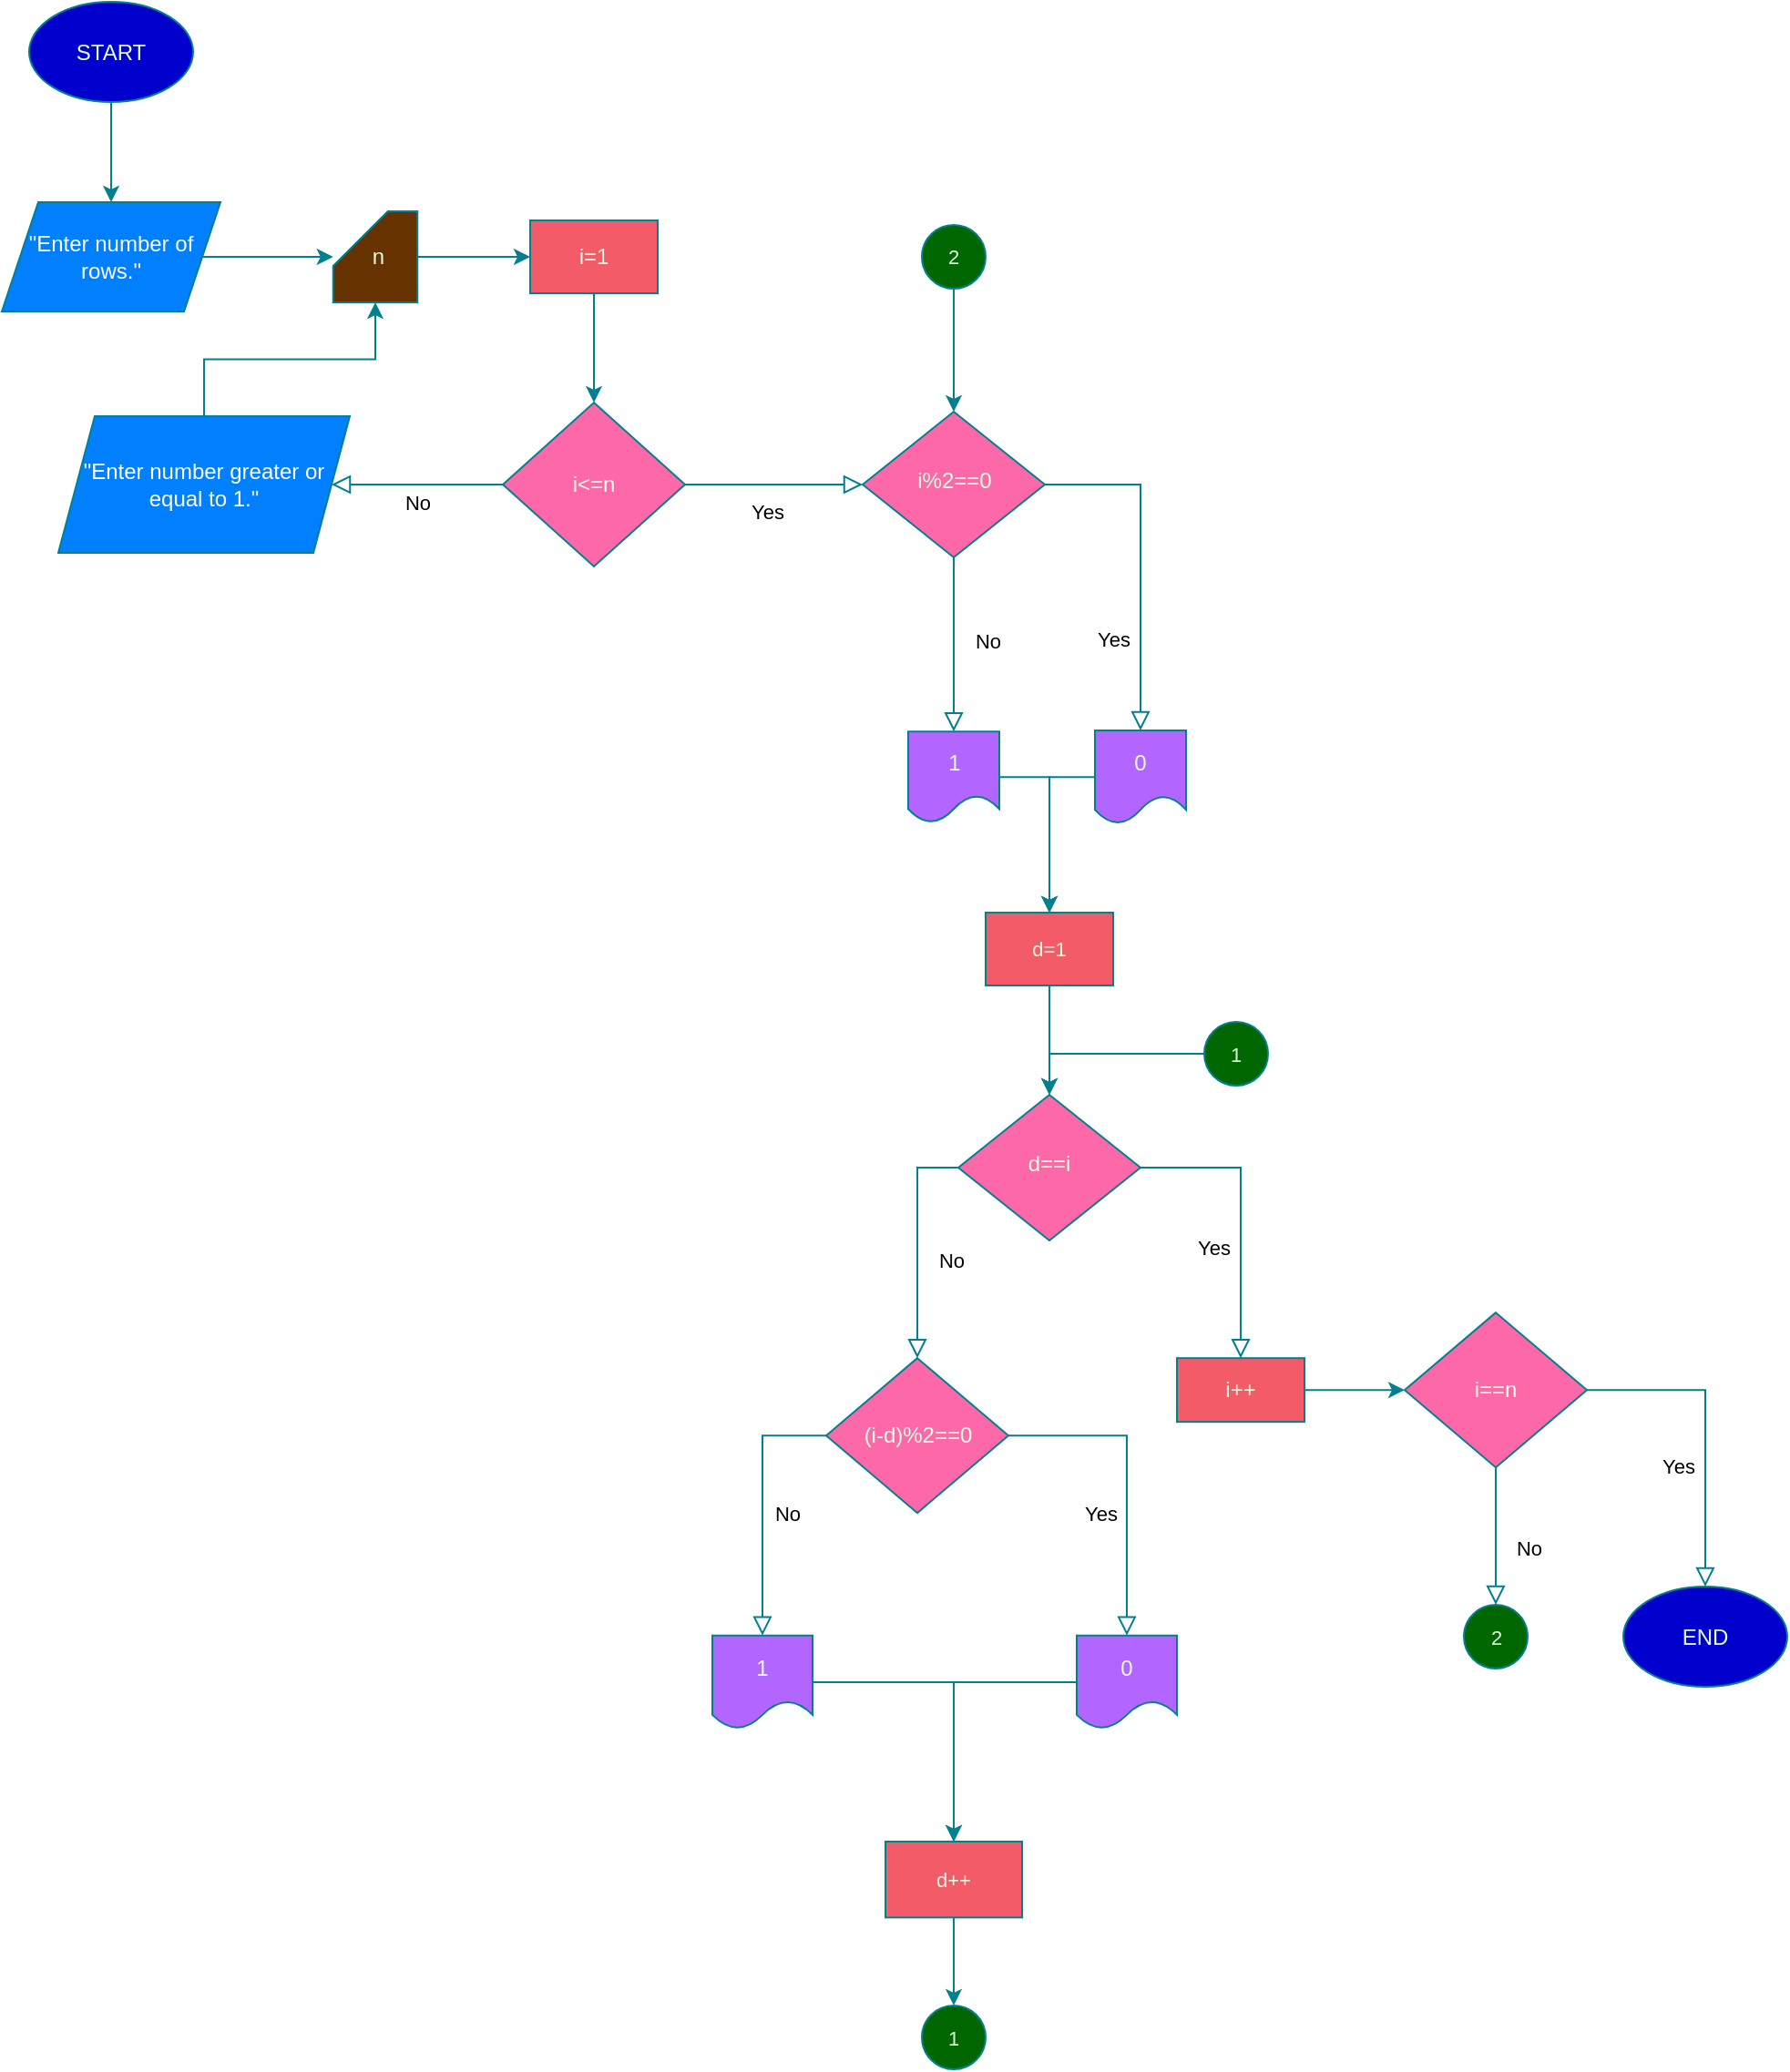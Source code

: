 <mxfile version="22.1.1" type="github">
  <diagram id="C5RBs43oDa-KdzZeNtuy" name="Page-1">
    <mxGraphModel dx="1865" dy="2307" grid="1" gridSize="10" guides="1" tooltips="1" connect="1" arrows="1" fold="1" page="1" pageScale="1" pageWidth="827" pageHeight="1169" math="0" shadow="0">
      <root>
        <mxCell id="WIyWlLk6GJQsqaUBKTNV-0" />
        <mxCell id="WIyWlLk6GJQsqaUBKTNV-1" parent="WIyWlLk6GJQsqaUBKTNV-0" />
        <mxCell id="nasBl9K5YajOh5_W6PYL-2" style="edgeStyle=orthogonalEdgeStyle;rounded=0;orthogonalLoop=1;jettySize=auto;html=1;exitX=1;exitY=0.5;exitDx=0;exitDy=0;strokeColor=#028090;fontColor=#E4FDE1;fillColor=#F45B69;" parent="WIyWlLk6GJQsqaUBKTNV-1" source="nasBl9K5YajOh5_W6PYL-0" target="nasBl9K5YajOh5_W6PYL-3" edge="1">
          <mxGeometry relative="1" as="geometry">
            <mxPoint x="220" y="150" as="targetPoint" />
          </mxGeometry>
        </mxCell>
        <mxCell id="nasBl9K5YajOh5_W6PYL-0" value="&lt;font color=&quot;#ffffff&quot;&gt;&quot;Enter number of rows.&quot;&lt;/font&gt;" style="shape=parallelogram;perimeter=parallelogramPerimeter;whiteSpace=wrap;html=1;fixedSize=1;fillColor=#007FFF;labelBackgroundColor=none;strokeColor=#028090;fontColor=#E4FDE1;" parent="WIyWlLk6GJQsqaUBKTNV-1" vertex="1">
          <mxGeometry x="160" y="40" width="120" height="60" as="geometry" />
        </mxCell>
        <mxCell id="nasBl9K5YajOh5_W6PYL-3" value="&amp;nbsp;n" style="shape=card;whiteSpace=wrap;html=1;strokeColor=#028090;fontColor=#E4FDE1;fillColor=#663300;" parent="WIyWlLk6GJQsqaUBKTNV-1" vertex="1">
          <mxGeometry x="341.88" y="45" width="46.25" height="50" as="geometry" />
        </mxCell>
        <mxCell id="nasBl9K5YajOh5_W6PYL-11" style="edgeStyle=orthogonalEdgeStyle;rounded=0;orthogonalLoop=1;jettySize=auto;html=1;exitX=1;exitY=0.5;exitDx=0;exitDy=0;strokeColor=#028090;fontColor=#E4FDE1;fillColor=#F45B69;entryX=0;entryY=0.5;entryDx=0;entryDy=0;exitPerimeter=0;" parent="WIyWlLk6GJQsqaUBKTNV-1" source="nasBl9K5YajOh5_W6PYL-3" target="nasBl9K5YajOh5_W6PYL-16" edge="1">
          <mxGeometry relative="1" as="geometry">
            <mxPoint x="399.793" y="360" as="targetPoint" />
          </mxGeometry>
        </mxCell>
        <mxCell id="nasBl9K5YajOh5_W6PYL-18" style="edgeStyle=orthogonalEdgeStyle;rounded=0;orthogonalLoop=1;jettySize=auto;html=1;exitX=0.5;exitY=1;exitDx=0;exitDy=0;strokeColor=#028090;fontColor=#E4FDE1;fillColor=#F45B69;entryX=0.5;entryY=0;entryDx=0;entryDy=0;" parent="WIyWlLk6GJQsqaUBKTNV-1" source="nasBl9K5YajOh5_W6PYL-16" target="3u2NiJshkMNRiN74Tzxv-0" edge="1">
          <mxGeometry relative="1" as="geometry">
            <mxPoint x="485" y="190" as="targetPoint" />
          </mxGeometry>
        </mxCell>
        <mxCell id="nasBl9K5YajOh5_W6PYL-16" value="i=1" style="rounded=0;whiteSpace=wrap;html=1;strokeColor=#028090;fontColor=#E4FDE1;fillColor=#F45B69;" parent="WIyWlLk6GJQsqaUBKTNV-1" vertex="1">
          <mxGeometry x="450" y="50" width="70" height="40" as="geometry" />
        </mxCell>
        <mxCell id="nasBl9K5YajOh5_W6PYL-31" value="END" style="ellipse;whiteSpace=wrap;html=1;strokeColor=#028090;fontColor=#E4FDE1;fillColor=#0000CC;" parent="WIyWlLk6GJQsqaUBKTNV-1" vertex="1">
          <mxGeometry x="1050" y="800" width="90" height="55" as="geometry" />
        </mxCell>
        <mxCell id="nasBl9K5YajOh5_W6PYL-34" style="edgeStyle=orthogonalEdgeStyle;rounded=0;orthogonalLoop=1;jettySize=auto;html=1;exitX=0.5;exitY=1;exitDx=0;exitDy=0;entryX=0.5;entryY=0;entryDx=0;entryDy=0;strokeColor=#028090;fontColor=#E4FDE1;fillColor=#F45B69;" parent="WIyWlLk6GJQsqaUBKTNV-1" source="nasBl9K5YajOh5_W6PYL-33" target="nasBl9K5YajOh5_W6PYL-0" edge="1">
          <mxGeometry relative="1" as="geometry" />
        </mxCell>
        <mxCell id="nasBl9K5YajOh5_W6PYL-33" value="START" style="ellipse;whiteSpace=wrap;html=1;strokeColor=#028090;fontColor=#E4FDE1;fillColor=#0000CC;" parent="WIyWlLk6GJQsqaUBKTNV-1" vertex="1">
          <mxGeometry x="175" y="-70" width="90" height="55" as="geometry" />
        </mxCell>
        <mxCell id="3u2NiJshkMNRiN74Tzxv-14" style="edgeStyle=orthogonalEdgeStyle;shape=connector;rounded=0;orthogonalLoop=1;jettySize=auto;html=1;exitX=0.5;exitY=1;exitDx=0;exitDy=0;entryX=0.5;entryY=0;entryDx=0;entryDy=0;labelBackgroundColor=default;strokeColor=#028090;align=center;verticalAlign=middle;fontFamily=Helvetica;fontSize=11;fontColor=#E4FDE1;endArrow=classic;fillColor=#F45B69;" parent="WIyWlLk6GJQsqaUBKTNV-1" source="pEb8AcUWJKP8pIJCzRxQ-10" target="3u2NiJshkMNRiN74Tzxv-13" edge="1">
          <mxGeometry relative="1" as="geometry" />
        </mxCell>
        <mxCell id="pEb8AcUWJKP8pIJCzRxQ-10" value="d=1" style="rounded=0;whiteSpace=wrap;html=1;strokeColor=#028090;align=center;verticalAlign=middle;fontFamily=Helvetica;fontSize=11;fontColor=#E4FDE1;fillColor=#F45B69;" parent="WIyWlLk6GJQsqaUBKTNV-1" vertex="1">
          <mxGeometry x="700" y="430" width="70" height="40" as="geometry" />
        </mxCell>
        <mxCell id="3u2NiJshkMNRiN74Tzxv-0" value="i&amp;lt;=n" style="rhombus;whiteSpace=wrap;html=1;strokeColor=#028090;fontColor=#E4FDE1;fillColor=#FC68A8;" parent="WIyWlLk6GJQsqaUBKTNV-1" vertex="1">
          <mxGeometry x="435" y="150" width="100" height="90" as="geometry" />
        </mxCell>
        <mxCell id="3u2NiJshkMNRiN74Tzxv-1" value="No" style="edgeStyle=orthogonalEdgeStyle;rounded=0;html=1;jettySize=auto;orthogonalLoop=1;fontSize=11;endArrow=block;endFill=0;endSize=8;strokeWidth=1;shadow=0;labelBackgroundColor=none;strokeColor=#028090;fontColor=default;exitX=0;exitY=0.5;exitDx=0;exitDy=0;entryX=1;entryY=0.5;entryDx=0;entryDy=0;" parent="WIyWlLk6GJQsqaUBKTNV-1" source="3u2NiJshkMNRiN74Tzxv-0" target="3u2NiJshkMNRiN74Tzxv-2" edge="1">
          <mxGeometry y="10" relative="1" as="geometry">
            <mxPoint as="offset" />
            <mxPoint x="350" y="190" as="sourcePoint" />
            <mxPoint x="350" y="195" as="targetPoint" />
            <Array as="points" />
          </mxGeometry>
        </mxCell>
        <mxCell id="3u2NiJshkMNRiN74Tzxv-2" value="&lt;font color=&quot;#ffffff&quot;&gt;&quot;Enter number greater or equal to 1.&quot;&lt;/font&gt;" style="shape=parallelogram;perimeter=parallelogramPerimeter;whiteSpace=wrap;html=1;fixedSize=1;fillColor=#007FFF;labelBackgroundColor=none;strokeColor=#028090;fontColor=#E4FDE1;" parent="WIyWlLk6GJQsqaUBKTNV-1" vertex="1">
          <mxGeometry x="191" y="157.5" width="160" height="75" as="geometry" />
        </mxCell>
        <mxCell id="3u2NiJshkMNRiN74Tzxv-3" style="edgeStyle=orthogonalEdgeStyle;shape=connector;rounded=0;orthogonalLoop=1;jettySize=auto;html=1;exitX=0.5;exitY=0;exitDx=0;exitDy=0;entryX=0.5;entryY=1;entryDx=0;entryDy=0;entryPerimeter=0;labelBackgroundColor=default;strokeColor=#028090;align=center;verticalAlign=middle;fontFamily=Helvetica;fontSize=11;fontColor=#E4FDE1;endArrow=classic;fillColor=#F45B69;" parent="WIyWlLk6GJQsqaUBKTNV-1" source="3u2NiJshkMNRiN74Tzxv-2" target="nasBl9K5YajOh5_W6PYL-3" edge="1">
          <mxGeometry relative="1" as="geometry" />
        </mxCell>
        <mxCell id="3u2NiJshkMNRiN74Tzxv-4" value="i%2==0" style="rhombus;whiteSpace=wrap;html=1;shadow=0;fontFamily=Helvetica;fontSize=12;align=center;strokeWidth=1;spacing=6;spacingTop=-4;labelBackgroundColor=none;fillColor=#FC68A8;strokeColor=#028090;fontColor=#E4FDE1;" parent="WIyWlLk6GJQsqaUBKTNV-1" vertex="1">
          <mxGeometry x="632.5" y="155" width="100" height="80" as="geometry" />
        </mxCell>
        <mxCell id="3u2NiJshkMNRiN74Tzxv-5" value="Yes" style="edgeStyle=orthogonalEdgeStyle;rounded=0;html=1;jettySize=auto;orthogonalLoop=1;fontSize=11;endArrow=block;endFill=0;endSize=8;strokeWidth=1;shadow=0;labelBackgroundColor=none;strokeColor=#028090;fontColor=default;exitX=1;exitY=0.5;exitDx=0;exitDy=0;entryX=0;entryY=0.5;entryDx=0;entryDy=0;" parent="WIyWlLk6GJQsqaUBKTNV-1" source="3u2NiJshkMNRiN74Tzxv-0" target="3u2NiJshkMNRiN74Tzxv-4" edge="1">
          <mxGeometry x="-0.077" y="-15" relative="1" as="geometry">
            <mxPoint as="offset" />
            <mxPoint x="570" y="160" as="sourcePoint" />
            <mxPoint x="632" y="160" as="targetPoint" />
            <Array as="points" />
          </mxGeometry>
        </mxCell>
        <mxCell id="3u2NiJshkMNRiN74Tzxv-6" value="Yes" style="edgeStyle=orthogonalEdgeStyle;rounded=0;html=1;jettySize=auto;orthogonalLoop=1;fontSize=11;endArrow=block;endFill=0;endSize=8;strokeWidth=1;shadow=0;labelBackgroundColor=none;strokeColor=#028090;fontColor=default;exitX=1;exitY=0.5;exitDx=0;exitDy=0;entryX=0.5;entryY=0;entryDx=0;entryDy=0;" parent="WIyWlLk6GJQsqaUBKTNV-1" source="3u2NiJshkMNRiN74Tzxv-4" target="3u2NiJshkMNRiN74Tzxv-9" edge="1">
          <mxGeometry x="0.467" y="-15" relative="1" as="geometry">
            <mxPoint as="offset" />
            <mxPoint x="780" y="180" as="sourcePoint" />
            <mxPoint x="790" y="290" as="targetPoint" />
            <Array as="points" />
          </mxGeometry>
        </mxCell>
        <mxCell id="3u2NiJshkMNRiN74Tzxv-7" value="No" style="edgeStyle=orthogonalEdgeStyle;rounded=0;html=1;jettySize=auto;orthogonalLoop=1;fontSize=11;endArrow=block;endFill=0;endSize=8;strokeWidth=1;shadow=0;labelBackgroundColor=none;strokeColor=#028090;fontColor=default;exitX=0.5;exitY=1;exitDx=0;exitDy=0;entryX=0.5;entryY=0;entryDx=0;entryDy=0;" parent="WIyWlLk6GJQsqaUBKTNV-1" source="3u2NiJshkMNRiN74Tzxv-4" target="3u2NiJshkMNRiN74Tzxv-8" edge="1">
          <mxGeometry x="-0.053" y="18" relative="1" as="geometry">
            <mxPoint as="offset" />
            <mxPoint x="750" y="352.5" as="sourcePoint" />
            <mxPoint x="680" y="380" as="targetPoint" />
            <Array as="points" />
          </mxGeometry>
        </mxCell>
        <mxCell id="3u2NiJshkMNRiN74Tzxv-12" style="edgeStyle=orthogonalEdgeStyle;shape=connector;rounded=0;orthogonalLoop=1;jettySize=auto;html=1;exitX=1;exitY=0.5;exitDx=0;exitDy=0;labelBackgroundColor=default;strokeColor=#028090;align=center;verticalAlign=middle;fontFamily=Helvetica;fontSize=11;fontColor=#E4FDE1;endArrow=classic;fillColor=#F45B69;entryX=0.5;entryY=0;entryDx=0;entryDy=0;" parent="WIyWlLk6GJQsqaUBKTNV-1" source="3u2NiJshkMNRiN74Tzxv-8" target="pEb8AcUWJKP8pIJCzRxQ-10" edge="1">
          <mxGeometry relative="1" as="geometry">
            <mxPoint x="740" y="430" as="targetPoint" />
          </mxGeometry>
        </mxCell>
        <mxCell id="3u2NiJshkMNRiN74Tzxv-8" value="1" style="shape=document;whiteSpace=wrap;html=1;boundedLbl=1;strokeColor=#028090;fontColor=#E4FDE1;fillColor=#B266FF;" parent="WIyWlLk6GJQsqaUBKTNV-1" vertex="1">
          <mxGeometry x="657.5" y="330.63" width="50" height="50" as="geometry" />
        </mxCell>
        <mxCell id="3u2NiJshkMNRiN74Tzxv-11" style="edgeStyle=orthogonalEdgeStyle;shape=connector;rounded=0;orthogonalLoop=1;jettySize=auto;html=1;exitX=0;exitY=0.5;exitDx=0;exitDy=0;labelBackgroundColor=default;strokeColor=#028090;align=center;verticalAlign=middle;fontFamily=Helvetica;fontSize=11;fontColor=#E4FDE1;endArrow=classic;fillColor=#F45B69;entryX=0.5;entryY=0;entryDx=0;entryDy=0;" parent="WIyWlLk6GJQsqaUBKTNV-1" source="3u2NiJshkMNRiN74Tzxv-9" target="pEb8AcUWJKP8pIJCzRxQ-10" edge="1">
          <mxGeometry relative="1" as="geometry">
            <mxPoint x="730" y="420" as="targetPoint" />
          </mxGeometry>
        </mxCell>
        <mxCell id="3u2NiJshkMNRiN74Tzxv-9" value="0" style="shape=document;whiteSpace=wrap;html=1;boundedLbl=1;strokeColor=#028090;fontColor=#E4FDE1;fillColor=#B266FF;" parent="WIyWlLk6GJQsqaUBKTNV-1" vertex="1">
          <mxGeometry x="760" y="330" width="50" height="51.25" as="geometry" />
        </mxCell>
        <mxCell id="3u2NiJshkMNRiN74Tzxv-13" value="d==i" style="rhombus;whiteSpace=wrap;html=1;shadow=0;fontFamily=Helvetica;fontSize=12;align=center;strokeWidth=1;spacing=6;spacingTop=-4;labelBackgroundColor=none;fillColor=#FC68A8;strokeColor=#028090;fontColor=#E4FDE1;" parent="WIyWlLk6GJQsqaUBKTNV-1" vertex="1">
          <mxGeometry x="685" y="530" width="100" height="80" as="geometry" />
        </mxCell>
        <mxCell id="3u2NiJshkMNRiN74Tzxv-15" value="Yes" style="edgeStyle=orthogonalEdgeStyle;rounded=0;html=1;jettySize=auto;orthogonalLoop=1;fontSize=11;endArrow=block;endFill=0;endSize=8;strokeWidth=1;shadow=0;labelBackgroundColor=none;strokeColor=#028090;fontColor=default;exitX=1;exitY=0.5;exitDx=0;exitDy=0;entryX=0.5;entryY=0;entryDx=0;entryDy=0;" parent="WIyWlLk6GJQsqaUBKTNV-1" source="3u2NiJshkMNRiN74Tzxv-13" target="3u2NiJshkMNRiN74Tzxv-16" edge="1">
          <mxGeometry x="0.234" y="-15" relative="1" as="geometry">
            <mxPoint as="offset" />
            <mxPoint x="780" y="450" as="sourcePoint" />
            <mxPoint x="819" y="630" as="targetPoint" />
            <Array as="points" />
          </mxGeometry>
        </mxCell>
        <mxCell id="3u2NiJshkMNRiN74Tzxv-33" style="edgeStyle=orthogonalEdgeStyle;shape=connector;rounded=0;orthogonalLoop=1;jettySize=auto;html=1;exitX=1;exitY=0.5;exitDx=0;exitDy=0;entryX=0;entryY=0.5;entryDx=0;entryDy=0;labelBackgroundColor=default;strokeColor=#028090;align=center;verticalAlign=middle;fontFamily=Helvetica;fontSize=11;fontColor=#E4FDE1;endArrow=classic;fillColor=#F45B69;" parent="WIyWlLk6GJQsqaUBKTNV-1" source="3u2NiJshkMNRiN74Tzxv-16" target="3u2NiJshkMNRiN74Tzxv-32" edge="1">
          <mxGeometry relative="1" as="geometry" />
        </mxCell>
        <mxCell id="3u2NiJshkMNRiN74Tzxv-16" value="i++" style="rounded=0;whiteSpace=wrap;html=1;strokeColor=#028090;fontColor=#E4FDE1;fillColor=#F45B69;" parent="WIyWlLk6GJQsqaUBKTNV-1" vertex="1">
          <mxGeometry x="805" y="674.59" width="70" height="35" as="geometry" />
        </mxCell>
        <mxCell id="3u2NiJshkMNRiN74Tzxv-17" value="No" style="edgeStyle=orthogonalEdgeStyle;rounded=0;html=1;jettySize=auto;orthogonalLoop=1;fontSize=11;endArrow=block;endFill=0;endSize=8;strokeWidth=1;shadow=0;labelBackgroundColor=none;strokeColor=#028090;fontColor=default;exitX=0;exitY=0.5;exitDx=0;exitDy=0;entryX=0.5;entryY=0;entryDx=0;entryDy=0;" parent="WIyWlLk6GJQsqaUBKTNV-1" source="3u2NiJshkMNRiN74Tzxv-13" target="3u2NiJshkMNRiN74Tzxv-18" edge="1">
          <mxGeometry x="0.141" y="18" relative="1" as="geometry">
            <mxPoint y="1" as="offset" />
            <mxPoint x="730" y="640" as="sourcePoint" />
            <mxPoint x="665" y="720" as="targetPoint" />
            <Array as="points" />
          </mxGeometry>
        </mxCell>
        <mxCell id="3u2NiJshkMNRiN74Tzxv-18" value="(i-d)%2==0" style="rhombus;whiteSpace=wrap;html=1;strokeColor=#028090;fontColor=#E4FDE1;fillColor=#FC68A8;" parent="WIyWlLk6GJQsqaUBKTNV-1" vertex="1">
          <mxGeometry x="612.5" y="674.59" width="100" height="85" as="geometry" />
        </mxCell>
        <mxCell id="3u2NiJshkMNRiN74Tzxv-19" value="Yes" style="edgeStyle=orthogonalEdgeStyle;rounded=0;html=1;jettySize=auto;orthogonalLoop=1;fontSize=11;endArrow=block;endFill=0;endSize=8;strokeWidth=1;shadow=0;labelBackgroundColor=none;strokeColor=#028090;fontColor=default;exitX=1;exitY=0.5;exitDx=0;exitDy=0;entryX=0.5;entryY=0;entryDx=0;entryDy=0;" parent="WIyWlLk6GJQsqaUBKTNV-1" source="3u2NiJshkMNRiN74Tzxv-18" target="3u2NiJshkMNRiN74Tzxv-20" edge="1">
          <mxGeometry x="0.234" y="-15" relative="1" as="geometry">
            <mxPoint as="offset" />
            <mxPoint x="750" y="720" as="sourcePoint" />
            <mxPoint x="780" y="825" as="targetPoint" />
            <Array as="points" />
          </mxGeometry>
        </mxCell>
        <mxCell id="3u2NiJshkMNRiN74Tzxv-26" style="edgeStyle=orthogonalEdgeStyle;shape=connector;rounded=0;orthogonalLoop=1;jettySize=auto;html=1;exitX=0;exitY=0.5;exitDx=0;exitDy=0;entryX=0.5;entryY=0;entryDx=0;entryDy=0;labelBackgroundColor=default;strokeColor=#028090;align=center;verticalAlign=middle;fontFamily=Helvetica;fontSize=11;fontColor=#E4FDE1;endArrow=classic;fillColor=#F45B69;" parent="WIyWlLk6GJQsqaUBKTNV-1" source="3u2NiJshkMNRiN74Tzxv-20" target="3u2NiJshkMNRiN74Tzxv-24" edge="1">
          <mxGeometry relative="1" as="geometry" />
        </mxCell>
        <mxCell id="3u2NiJshkMNRiN74Tzxv-20" value="0" style="shape=document;whiteSpace=wrap;html=1;boundedLbl=1;strokeColor=#028090;fontColor=#E4FDE1;fillColor=#B266FF;" parent="WIyWlLk6GJQsqaUBKTNV-1" vertex="1">
          <mxGeometry x="750" y="826.88" width="55" height="51.25" as="geometry" />
        </mxCell>
        <mxCell id="3u2NiJshkMNRiN74Tzxv-22" value="No" style="edgeStyle=orthogonalEdgeStyle;rounded=0;html=1;jettySize=auto;orthogonalLoop=1;fontSize=11;endArrow=block;endFill=0;endSize=8;strokeWidth=1;shadow=0;labelBackgroundColor=none;strokeColor=#028090;fontColor=default;exitX=0;exitY=0.5;exitDx=0;exitDy=0;entryX=0.5;entryY=0;entryDx=0;entryDy=0;" parent="WIyWlLk6GJQsqaUBKTNV-1" source="3u2NiJshkMNRiN74Tzxv-18" target="3u2NiJshkMNRiN74Tzxv-23" edge="1">
          <mxGeometry x="0.076" y="13" relative="1" as="geometry">
            <mxPoint as="offset" />
            <mxPoint x="600" y="730" as="sourcePoint" />
            <mxPoint x="578" y="835" as="targetPoint" />
            <Array as="points" />
          </mxGeometry>
        </mxCell>
        <mxCell id="3u2NiJshkMNRiN74Tzxv-25" style="edgeStyle=orthogonalEdgeStyle;shape=connector;rounded=0;orthogonalLoop=1;jettySize=auto;html=1;exitX=1;exitY=0.5;exitDx=0;exitDy=0;entryX=0.5;entryY=0;entryDx=0;entryDy=0;labelBackgroundColor=default;strokeColor=#028090;align=center;verticalAlign=middle;fontFamily=Helvetica;fontSize=11;fontColor=#E4FDE1;endArrow=classic;fillColor=#F45B69;" parent="WIyWlLk6GJQsqaUBKTNV-1" source="3u2NiJshkMNRiN74Tzxv-23" target="3u2NiJshkMNRiN74Tzxv-24" edge="1">
          <mxGeometry relative="1" as="geometry" />
        </mxCell>
        <mxCell id="3u2NiJshkMNRiN74Tzxv-23" value="1" style="shape=document;whiteSpace=wrap;html=1;boundedLbl=1;strokeColor=#028090;fontColor=#E4FDE1;fillColor=#B266FF;" parent="WIyWlLk6GJQsqaUBKTNV-1" vertex="1">
          <mxGeometry x="550" y="826.88" width="55" height="51.25" as="geometry" />
        </mxCell>
        <mxCell id="3u2NiJshkMNRiN74Tzxv-29" style="edgeStyle=orthogonalEdgeStyle;shape=connector;rounded=0;orthogonalLoop=1;jettySize=auto;html=1;exitX=0.5;exitY=1;exitDx=0;exitDy=0;entryX=0.5;entryY=0;entryDx=0;entryDy=0;labelBackgroundColor=default;strokeColor=#028090;align=center;verticalAlign=middle;fontFamily=Helvetica;fontSize=11;fontColor=#E4FDE1;endArrow=classic;fillColor=#F45B69;" parent="WIyWlLk6GJQsqaUBKTNV-1" source="3u2NiJshkMNRiN74Tzxv-24" target="3u2NiJshkMNRiN74Tzxv-28" edge="1">
          <mxGeometry relative="1" as="geometry" />
        </mxCell>
        <mxCell id="3u2NiJshkMNRiN74Tzxv-24" value="d++" style="rounded=0;whiteSpace=wrap;html=1;strokeColor=#028090;align=center;verticalAlign=middle;fontFamily=Helvetica;fontSize=11;fontColor=#E4FDE1;fillColor=#F45B69;" parent="WIyWlLk6GJQsqaUBKTNV-1" vertex="1">
          <mxGeometry x="645" y="940" width="75" height="41.68" as="geometry" />
        </mxCell>
        <mxCell id="3u2NiJshkMNRiN74Tzxv-28" value="1" style="ellipse;whiteSpace=wrap;html=1;aspect=fixed;rounded=0;strokeColor=#028090;align=center;verticalAlign=middle;fontFamily=Helvetica;fontSize=11;fontColor=#E4FDE1;fillColor=#006600;" parent="WIyWlLk6GJQsqaUBKTNV-1" vertex="1">
          <mxGeometry x="665" y="1030" width="35" height="35" as="geometry" />
        </mxCell>
        <mxCell id="3u2NiJshkMNRiN74Tzxv-31" style="edgeStyle=orthogonalEdgeStyle;shape=connector;rounded=0;orthogonalLoop=1;jettySize=auto;html=1;exitX=0;exitY=0.5;exitDx=0;exitDy=0;entryX=0.5;entryY=0;entryDx=0;entryDy=0;labelBackgroundColor=default;strokeColor=#028090;align=center;verticalAlign=middle;fontFamily=Helvetica;fontSize=11;fontColor=#E4FDE1;endArrow=classic;fillColor=#F45B69;" parent="WIyWlLk6GJQsqaUBKTNV-1" source="3u2NiJshkMNRiN74Tzxv-30" target="3u2NiJshkMNRiN74Tzxv-13" edge="1">
          <mxGeometry relative="1" as="geometry" />
        </mxCell>
        <mxCell id="3u2NiJshkMNRiN74Tzxv-30" value="1" style="ellipse;whiteSpace=wrap;html=1;aspect=fixed;rounded=0;strokeColor=#028090;align=center;verticalAlign=middle;fontFamily=Helvetica;fontSize=11;fontColor=#E4FDE1;fillColor=#006600;" parent="WIyWlLk6GJQsqaUBKTNV-1" vertex="1">
          <mxGeometry x="820" y="490" width="35" height="35" as="geometry" />
        </mxCell>
        <mxCell id="3u2NiJshkMNRiN74Tzxv-32" value="i==n" style="rhombus;whiteSpace=wrap;html=1;strokeColor=#028090;fontColor=#E4FDE1;fillColor=#FC68A8;" parent="WIyWlLk6GJQsqaUBKTNV-1" vertex="1">
          <mxGeometry x="930" y="649.59" width="100" height="85" as="geometry" />
        </mxCell>
        <mxCell id="3u2NiJshkMNRiN74Tzxv-34" value="Yes" style="edgeStyle=orthogonalEdgeStyle;rounded=0;html=1;jettySize=auto;orthogonalLoop=1;fontSize=11;endArrow=block;endFill=0;endSize=8;strokeWidth=1;shadow=0;labelBackgroundColor=none;strokeColor=#028090;fontColor=default;exitX=1;exitY=0.5;exitDx=0;exitDy=0;entryX=0.5;entryY=0;entryDx=0;entryDy=0;" parent="WIyWlLk6GJQsqaUBKTNV-1" source="3u2NiJshkMNRiN74Tzxv-32" target="nasBl9K5YajOh5_W6PYL-31" edge="1">
          <mxGeometry x="0.234" y="-15" relative="1" as="geometry">
            <mxPoint as="offset" />
            <mxPoint x="1100" y="670" as="sourcePoint" />
            <mxPoint x="1090" y="790" as="targetPoint" />
            <Array as="points" />
          </mxGeometry>
        </mxCell>
        <mxCell id="3u2NiJshkMNRiN74Tzxv-35" value="No" style="edgeStyle=orthogonalEdgeStyle;rounded=0;html=1;jettySize=auto;orthogonalLoop=1;fontSize=11;endArrow=block;endFill=0;endSize=8;strokeWidth=1;shadow=0;labelBackgroundColor=none;strokeColor=#028090;fontColor=default;exitX=0.5;exitY=1;exitDx=0;exitDy=0;entryX=0.5;entryY=0;entryDx=0;entryDy=0;" parent="WIyWlLk6GJQsqaUBKTNV-1" source="3u2NiJshkMNRiN74Tzxv-32" target="3u2NiJshkMNRiN74Tzxv-36" edge="1">
          <mxGeometry x="0.141" y="18" relative="1" as="geometry">
            <mxPoint y="1" as="offset" />
            <mxPoint x="930" y="780" as="sourcePoint" />
            <mxPoint x="980" y="810" as="targetPoint" />
            <Array as="points" />
          </mxGeometry>
        </mxCell>
        <mxCell id="3u2NiJshkMNRiN74Tzxv-36" value="2" style="ellipse;whiteSpace=wrap;html=1;aspect=fixed;rounded=0;strokeColor=#028090;align=center;verticalAlign=middle;fontFamily=Helvetica;fontSize=11;fontColor=#E4FDE1;fillColor=#006600;" parent="WIyWlLk6GJQsqaUBKTNV-1" vertex="1">
          <mxGeometry x="962.5" y="810" width="35" height="35" as="geometry" />
        </mxCell>
        <mxCell id="3u2NiJshkMNRiN74Tzxv-38" style="edgeStyle=orthogonalEdgeStyle;shape=connector;rounded=0;orthogonalLoop=1;jettySize=auto;html=1;exitX=0.5;exitY=1;exitDx=0;exitDy=0;entryX=0.5;entryY=0;entryDx=0;entryDy=0;labelBackgroundColor=default;strokeColor=#028090;align=center;verticalAlign=middle;fontFamily=Helvetica;fontSize=11;fontColor=#E4FDE1;endArrow=classic;fillColor=#F45B69;" parent="WIyWlLk6GJQsqaUBKTNV-1" source="3u2NiJshkMNRiN74Tzxv-37" target="3u2NiJshkMNRiN74Tzxv-4" edge="1">
          <mxGeometry relative="1" as="geometry" />
        </mxCell>
        <mxCell id="3u2NiJshkMNRiN74Tzxv-37" value="2" style="ellipse;whiteSpace=wrap;html=1;aspect=fixed;rounded=0;strokeColor=#028090;align=center;verticalAlign=middle;fontFamily=Helvetica;fontSize=11;fontColor=#E4FDE1;fillColor=#006600;" parent="WIyWlLk6GJQsqaUBKTNV-1" vertex="1">
          <mxGeometry x="665" y="52.5" width="35" height="35" as="geometry" />
        </mxCell>
      </root>
    </mxGraphModel>
  </diagram>
</mxfile>
